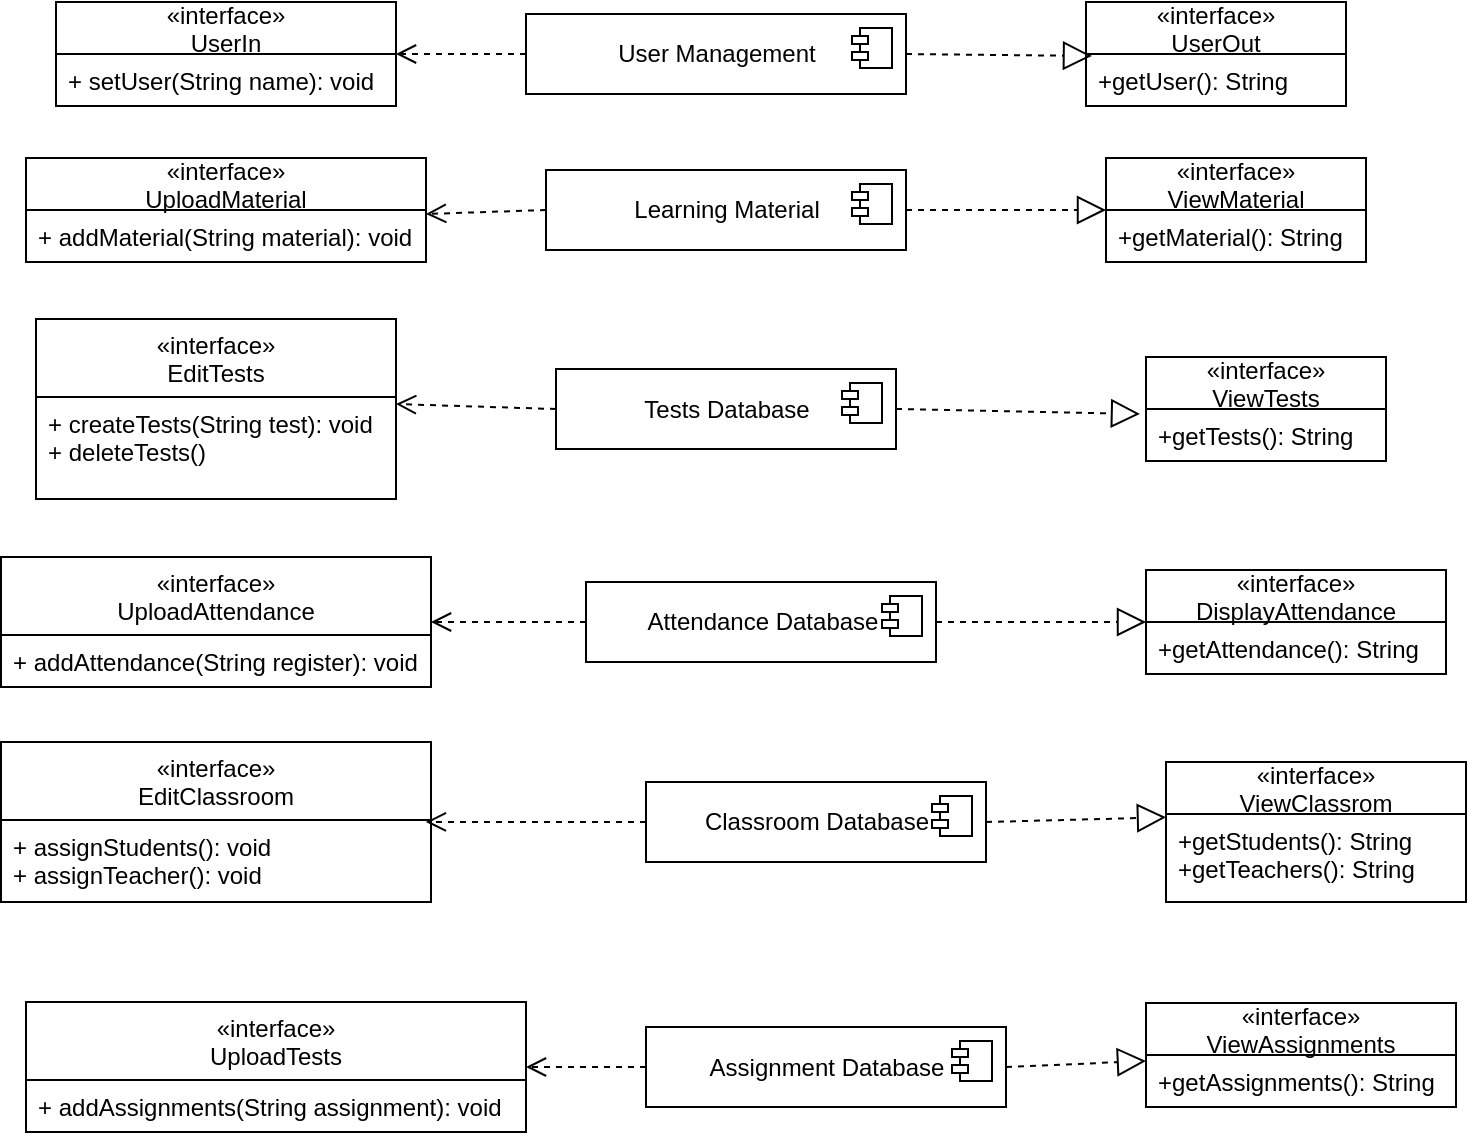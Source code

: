 <mxfile version="14.4.7" type="github">
  <diagram id="UK9iF4sD8z48QBu72Gd4" name="Page-1">
    <mxGraphModel dx="1026" dy="545" grid="1" gridSize="10" guides="1" tooltips="1" connect="1" arrows="1" fold="1" page="1" pageScale="1" pageWidth="827" pageHeight="1169" math="0" shadow="0">
      <root>
        <mxCell id="0" />
        <mxCell id="1" parent="0" />
        <mxCell id="WMpD7Hs91jF1MNV_pxhL-1" value="User Management" style="html=1;dropTarget=0;" vertex="1" parent="1">
          <mxGeometry x="290" y="46" width="190" height="40" as="geometry" />
        </mxCell>
        <mxCell id="WMpD7Hs91jF1MNV_pxhL-2" value="" style="shape=module;jettyWidth=8;jettyHeight=4;" vertex="1" parent="WMpD7Hs91jF1MNV_pxhL-1">
          <mxGeometry x="1" width="20" height="20" relative="1" as="geometry">
            <mxPoint x="-27" y="7" as="offset" />
          </mxGeometry>
        </mxCell>
        <mxCell id="WMpD7Hs91jF1MNV_pxhL-3" value="Learning Material" style="html=1;dropTarget=0;" vertex="1" parent="1">
          <mxGeometry x="300" y="124" width="180" height="40" as="geometry" />
        </mxCell>
        <mxCell id="WMpD7Hs91jF1MNV_pxhL-4" value="" style="shape=module;jettyWidth=8;jettyHeight=4;" vertex="1" parent="WMpD7Hs91jF1MNV_pxhL-3">
          <mxGeometry x="1" width="20" height="20" relative="1" as="geometry">
            <mxPoint x="-27" y="7" as="offset" />
          </mxGeometry>
        </mxCell>
        <mxCell id="WMpD7Hs91jF1MNV_pxhL-5" value="Tests Database" style="html=1;dropTarget=0;" vertex="1" parent="1">
          <mxGeometry x="305" y="223.5" width="170" height="40" as="geometry" />
        </mxCell>
        <mxCell id="WMpD7Hs91jF1MNV_pxhL-6" value="" style="shape=module;jettyWidth=8;jettyHeight=4;" vertex="1" parent="WMpD7Hs91jF1MNV_pxhL-5">
          <mxGeometry x="1" width="20" height="20" relative="1" as="geometry">
            <mxPoint x="-27" y="7" as="offset" />
          </mxGeometry>
        </mxCell>
        <mxCell id="WMpD7Hs91jF1MNV_pxhL-7" value="Classroom Database" style="html=1;dropTarget=0;" vertex="1" parent="1">
          <mxGeometry x="350" y="430" width="170" height="40" as="geometry" />
        </mxCell>
        <mxCell id="WMpD7Hs91jF1MNV_pxhL-8" value="" style="shape=module;jettyWidth=8;jettyHeight=4;" vertex="1" parent="WMpD7Hs91jF1MNV_pxhL-7">
          <mxGeometry x="1" width="20" height="20" relative="1" as="geometry">
            <mxPoint x="-27" y="7" as="offset" />
          </mxGeometry>
        </mxCell>
        <mxCell id="WMpD7Hs91jF1MNV_pxhL-9" value="Assignment Database" style="html=1;dropTarget=0;" vertex="1" parent="1">
          <mxGeometry x="350" y="552.5" width="180" height="40" as="geometry" />
        </mxCell>
        <mxCell id="WMpD7Hs91jF1MNV_pxhL-10" value="" style="shape=module;jettyWidth=8;jettyHeight=4;" vertex="1" parent="WMpD7Hs91jF1MNV_pxhL-9">
          <mxGeometry x="1" width="20" height="20" relative="1" as="geometry">
            <mxPoint x="-27" y="7" as="offset" />
          </mxGeometry>
        </mxCell>
        <mxCell id="WMpD7Hs91jF1MNV_pxhL-14" value="«interface»&#xa;UserIn" style="swimlane;fontStyle=0;childLayout=stackLayout;horizontal=1;startSize=26;fillColor=none;horizontalStack=0;resizeParent=1;resizeParentMax=0;resizeLast=0;collapsible=1;marginBottom=0;" vertex="1" parent="1">
          <mxGeometry x="55" y="40" width="170" height="52" as="geometry">
            <mxRectangle x="55" y="300" width="90" height="30" as="alternateBounds" />
          </mxGeometry>
        </mxCell>
        <mxCell id="WMpD7Hs91jF1MNV_pxhL-15" value="+ setUser(String name): void" style="text;strokeColor=none;fillColor=none;align=left;verticalAlign=top;spacingLeft=4;spacingRight=4;overflow=hidden;rotatable=0;points=[[0,0.5],[1,0.5]];portConstraint=eastwest;" vertex="1" parent="WMpD7Hs91jF1MNV_pxhL-14">
          <mxGeometry y="26" width="170" height="26" as="geometry" />
        </mxCell>
        <mxCell id="WMpD7Hs91jF1MNV_pxhL-18" value="«interface»&#xa;UserOut" style="swimlane;fontStyle=0;childLayout=stackLayout;horizontal=1;startSize=26;fillColor=none;horizontalStack=0;resizeParent=1;resizeParentMax=0;resizeLast=0;collapsible=1;marginBottom=0;" vertex="1" parent="1">
          <mxGeometry x="570" y="40" width="130" height="52" as="geometry">
            <mxRectangle x="55" y="300" width="90" height="30" as="alternateBounds" />
          </mxGeometry>
        </mxCell>
        <mxCell id="WMpD7Hs91jF1MNV_pxhL-19" value="+getUser(): String" style="text;strokeColor=none;fillColor=none;align=left;verticalAlign=top;spacingLeft=4;spacingRight=4;overflow=hidden;rotatable=0;points=[[0,0.5],[1,0.5]];portConstraint=eastwest;" vertex="1" parent="WMpD7Hs91jF1MNV_pxhL-18">
          <mxGeometry y="26" width="130" height="26" as="geometry" />
        </mxCell>
        <mxCell id="WMpD7Hs91jF1MNV_pxhL-22" value="" style="html=1;verticalAlign=bottom;endArrow=open;dashed=1;endSize=8;exitX=0;exitY=0.5;exitDx=0;exitDy=0;entryX=1;entryY=0.5;entryDx=0;entryDy=0;" edge="1" parent="1" source="WMpD7Hs91jF1MNV_pxhL-1" target="WMpD7Hs91jF1MNV_pxhL-14">
          <mxGeometry relative="1" as="geometry">
            <mxPoint x="350" y="280" as="sourcePoint" />
            <mxPoint x="227" y="71" as="targetPoint" />
          </mxGeometry>
        </mxCell>
        <mxCell id="WMpD7Hs91jF1MNV_pxhL-24" value="" style="endArrow=block;dashed=1;endFill=0;endSize=12;html=1;exitX=1;exitY=0.5;exitDx=0;exitDy=0;entryX=0.023;entryY=0.038;entryDx=0;entryDy=0;entryPerimeter=0;" edge="1" parent="1" source="WMpD7Hs91jF1MNV_pxhL-1" target="WMpD7Hs91jF1MNV_pxhL-19">
          <mxGeometry width="160" relative="1" as="geometry">
            <mxPoint x="300" y="270" as="sourcePoint" />
            <mxPoint x="430" y="290" as="targetPoint" />
          </mxGeometry>
        </mxCell>
        <mxCell id="WMpD7Hs91jF1MNV_pxhL-25" value="«interface»&#xa;UploadMaterial" style="swimlane;fontStyle=0;childLayout=stackLayout;horizontal=1;startSize=26;fillColor=none;horizontalStack=0;resizeParent=1;resizeParentMax=0;resizeLast=0;collapsible=1;marginBottom=0;" vertex="1" parent="1">
          <mxGeometry x="40" y="118" width="200" height="52" as="geometry">
            <mxRectangle x="55" y="300" width="90" height="30" as="alternateBounds" />
          </mxGeometry>
        </mxCell>
        <mxCell id="WMpD7Hs91jF1MNV_pxhL-26" value="+ addMaterial(String material): void" style="text;strokeColor=none;fillColor=none;align=left;verticalAlign=top;spacingLeft=4;spacingRight=4;overflow=hidden;rotatable=0;points=[[0,0.5],[1,0.5]];portConstraint=eastwest;" vertex="1" parent="WMpD7Hs91jF1MNV_pxhL-25">
          <mxGeometry y="26" width="200" height="26" as="geometry" />
        </mxCell>
        <mxCell id="WMpD7Hs91jF1MNV_pxhL-27" value="«interface»&#xa;ViewMaterial" style="swimlane;fontStyle=0;childLayout=stackLayout;horizontal=1;startSize=26;fillColor=none;horizontalStack=0;resizeParent=1;resizeParentMax=0;resizeLast=0;collapsible=1;marginBottom=0;" vertex="1" parent="1">
          <mxGeometry x="580" y="118" width="130" height="52" as="geometry">
            <mxRectangle x="55" y="300" width="90" height="30" as="alternateBounds" />
          </mxGeometry>
        </mxCell>
        <mxCell id="WMpD7Hs91jF1MNV_pxhL-28" value="+getMaterial(): String" style="text;strokeColor=none;fillColor=none;align=left;verticalAlign=top;spacingLeft=4;spacingRight=4;overflow=hidden;rotatable=0;points=[[0,0.5],[1,0.5]];portConstraint=eastwest;" vertex="1" parent="WMpD7Hs91jF1MNV_pxhL-27">
          <mxGeometry y="26" width="130" height="26" as="geometry" />
        </mxCell>
        <mxCell id="WMpD7Hs91jF1MNV_pxhL-29" value="Attendance Database" style="html=1;dropTarget=0;" vertex="1" parent="1">
          <mxGeometry x="320" y="330" width="175" height="40" as="geometry" />
        </mxCell>
        <mxCell id="WMpD7Hs91jF1MNV_pxhL-30" value="" style="shape=module;jettyWidth=8;jettyHeight=4;" vertex="1" parent="WMpD7Hs91jF1MNV_pxhL-29">
          <mxGeometry x="1" width="20" height="20" relative="1" as="geometry">
            <mxPoint x="-27" y="7" as="offset" />
          </mxGeometry>
        </mxCell>
        <mxCell id="WMpD7Hs91jF1MNV_pxhL-31" value="«interface»&#xa;EditTests" style="swimlane;fontStyle=0;childLayout=stackLayout;horizontal=1;startSize=39;fillColor=none;horizontalStack=0;resizeParent=1;resizeParentMax=0;resizeLast=0;collapsible=1;marginBottom=0;" vertex="1" parent="1">
          <mxGeometry x="45" y="198.5" width="180" height="90" as="geometry">
            <mxRectangle x="100" y="211" width="90" height="30" as="alternateBounds" />
          </mxGeometry>
        </mxCell>
        <mxCell id="WMpD7Hs91jF1MNV_pxhL-32" value="+ createTests(String test): void&#xa;+ deleteTests()&#xa;" style="text;strokeColor=none;fillColor=none;align=left;verticalAlign=top;spacingLeft=4;spacingRight=4;overflow=hidden;rotatable=0;points=[[0,0.5],[1,0.5]];portConstraint=eastwest;" vertex="1" parent="WMpD7Hs91jF1MNV_pxhL-31">
          <mxGeometry y="39" width="180" height="51" as="geometry" />
        </mxCell>
        <mxCell id="WMpD7Hs91jF1MNV_pxhL-33" value="«interface»&#xa;ViewTests" style="swimlane;fontStyle=0;childLayout=stackLayout;horizontal=1;startSize=26;fillColor=none;horizontalStack=0;resizeParent=1;resizeParentMax=0;resizeLast=0;collapsible=1;marginBottom=0;" vertex="1" parent="1">
          <mxGeometry x="600" y="217.5" width="120" height="52" as="geometry">
            <mxRectangle x="55" y="300" width="90" height="30" as="alternateBounds" />
          </mxGeometry>
        </mxCell>
        <mxCell id="WMpD7Hs91jF1MNV_pxhL-34" value="+getTests(): String" style="text;strokeColor=none;fillColor=none;align=left;verticalAlign=top;spacingLeft=4;spacingRight=4;overflow=hidden;rotatable=0;points=[[0,0.5],[1,0.5]];portConstraint=eastwest;" vertex="1" parent="WMpD7Hs91jF1MNV_pxhL-33">
          <mxGeometry y="26" width="120" height="26" as="geometry" />
        </mxCell>
        <mxCell id="WMpD7Hs91jF1MNV_pxhL-35" value="«interface»&#xa;UploadAttendance" style="swimlane;fontStyle=0;childLayout=stackLayout;horizontal=1;startSize=39;fillColor=none;horizontalStack=0;resizeParent=1;resizeParentMax=0;resizeLast=0;collapsible=1;marginBottom=0;" vertex="1" parent="1">
          <mxGeometry x="27.5" y="317.5" width="215" height="65" as="geometry">
            <mxRectangle x="55" y="300" width="90" height="30" as="alternateBounds" />
          </mxGeometry>
        </mxCell>
        <mxCell id="WMpD7Hs91jF1MNV_pxhL-36" value="+ addAttendance(String register): void" style="text;strokeColor=none;fillColor=none;align=left;verticalAlign=top;spacingLeft=4;spacingRight=4;overflow=hidden;rotatable=0;points=[[0,0.5],[1,0.5]];portConstraint=eastwest;" vertex="1" parent="WMpD7Hs91jF1MNV_pxhL-35">
          <mxGeometry y="39" width="215" height="26" as="geometry" />
        </mxCell>
        <mxCell id="WMpD7Hs91jF1MNV_pxhL-37" value="«interface»&#xa;DisplayAttendance" style="swimlane;fontStyle=0;childLayout=stackLayout;horizontal=1;startSize=26;fillColor=none;horizontalStack=0;resizeParent=1;resizeParentMax=0;resizeLast=0;collapsible=1;marginBottom=0;" vertex="1" parent="1">
          <mxGeometry x="600" y="324" width="150" height="52" as="geometry">
            <mxRectangle x="55" y="300" width="90" height="30" as="alternateBounds" />
          </mxGeometry>
        </mxCell>
        <mxCell id="WMpD7Hs91jF1MNV_pxhL-38" value="+getAttendance(): String" style="text;strokeColor=none;fillColor=none;align=left;verticalAlign=top;spacingLeft=4;spacingRight=4;overflow=hidden;rotatable=0;points=[[0,0.5],[1,0.5]];portConstraint=eastwest;" vertex="1" parent="WMpD7Hs91jF1MNV_pxhL-37">
          <mxGeometry y="26" width="150" height="26" as="geometry" />
        </mxCell>
        <mxCell id="WMpD7Hs91jF1MNV_pxhL-39" value="«interface»&#xa;EditClassroom" style="swimlane;fontStyle=0;childLayout=stackLayout;horizontal=1;startSize=39;fillColor=none;horizontalStack=0;resizeParent=1;resizeParentMax=0;resizeLast=0;collapsible=1;marginBottom=0;" vertex="1" parent="1">
          <mxGeometry x="27.5" y="410" width="215" height="80" as="geometry">
            <mxRectangle x="55" y="300" width="90" height="30" as="alternateBounds" />
          </mxGeometry>
        </mxCell>
        <mxCell id="WMpD7Hs91jF1MNV_pxhL-40" value="+ assignStudents(): void&#xa;+ assignTeacher(): void" style="text;strokeColor=none;fillColor=none;align=left;verticalAlign=top;spacingLeft=4;spacingRight=4;overflow=hidden;rotatable=0;points=[[0,0.5],[1,0.5]];portConstraint=eastwest;" vertex="1" parent="WMpD7Hs91jF1MNV_pxhL-39">
          <mxGeometry y="39" width="215" height="41" as="geometry" />
        </mxCell>
        <mxCell id="WMpD7Hs91jF1MNV_pxhL-43" value="«interface»&#xa;ViewClassrom" style="swimlane;fontStyle=0;childLayout=stackLayout;horizontal=1;startSize=26;fillColor=none;horizontalStack=0;resizeParent=1;resizeParentMax=0;resizeLast=0;collapsible=1;marginBottom=0;" vertex="1" parent="1">
          <mxGeometry x="610" y="420" width="150" height="70" as="geometry">
            <mxRectangle x="55" y="300" width="90" height="30" as="alternateBounds" />
          </mxGeometry>
        </mxCell>
        <mxCell id="WMpD7Hs91jF1MNV_pxhL-44" value="+getStudents(): String&#xa;+getTeachers(): String" style="text;strokeColor=none;fillColor=none;align=left;verticalAlign=top;spacingLeft=4;spacingRight=4;overflow=hidden;rotatable=0;points=[[0,0.5],[1,0.5]];portConstraint=eastwest;" vertex="1" parent="WMpD7Hs91jF1MNV_pxhL-43">
          <mxGeometry y="26" width="150" height="44" as="geometry" />
        </mxCell>
        <mxCell id="WMpD7Hs91jF1MNV_pxhL-45" value="«interface»&#xa;UploadTests" style="swimlane;fontStyle=0;childLayout=stackLayout;horizontal=1;startSize=39;fillColor=none;horizontalStack=0;resizeParent=1;resizeParentMax=0;resizeLast=0;collapsible=1;marginBottom=0;" vertex="1" parent="1">
          <mxGeometry x="40" y="540" width="250" height="65" as="geometry">
            <mxRectangle x="55" y="300" width="90" height="30" as="alternateBounds" />
          </mxGeometry>
        </mxCell>
        <mxCell id="WMpD7Hs91jF1MNV_pxhL-46" value="+ addAssignments(String assignment): void" style="text;strokeColor=none;fillColor=none;align=left;verticalAlign=top;spacingLeft=4;spacingRight=4;overflow=hidden;rotatable=0;points=[[0,0.5],[1,0.5]];portConstraint=eastwest;" vertex="1" parent="WMpD7Hs91jF1MNV_pxhL-45">
          <mxGeometry y="39" width="250" height="26" as="geometry" />
        </mxCell>
        <mxCell id="WMpD7Hs91jF1MNV_pxhL-47" value="«interface»&#xa;ViewAssignments" style="swimlane;fontStyle=0;childLayout=stackLayout;horizontal=1;startSize=26;fillColor=none;horizontalStack=0;resizeParent=1;resizeParentMax=0;resizeLast=0;collapsible=1;marginBottom=0;" vertex="1" parent="1">
          <mxGeometry x="600" y="540.5" width="155" height="52" as="geometry">
            <mxRectangle x="55" y="300" width="90" height="30" as="alternateBounds" />
          </mxGeometry>
        </mxCell>
        <mxCell id="WMpD7Hs91jF1MNV_pxhL-48" value="+getAssignments(): String" style="text;strokeColor=none;fillColor=none;align=left;verticalAlign=top;spacingLeft=4;spacingRight=4;overflow=hidden;rotatable=0;points=[[0,0.5],[1,0.5]];portConstraint=eastwest;" vertex="1" parent="WMpD7Hs91jF1MNV_pxhL-47">
          <mxGeometry y="26" width="155" height="26" as="geometry" />
        </mxCell>
        <mxCell id="WMpD7Hs91jF1MNV_pxhL-49" value="" style="html=1;verticalAlign=bottom;endArrow=open;dashed=1;endSize=8;entryX=1;entryY=0.077;entryDx=0;entryDy=0;exitX=0;exitY=0.5;exitDx=0;exitDy=0;entryPerimeter=0;" edge="1" parent="1" source="WMpD7Hs91jF1MNV_pxhL-3" target="WMpD7Hs91jF1MNV_pxhL-26">
          <mxGeometry relative="1" as="geometry">
            <mxPoint x="300" y="76" as="sourcePoint" />
            <mxPoint x="237.04" y="80.992" as="targetPoint" />
          </mxGeometry>
        </mxCell>
        <mxCell id="WMpD7Hs91jF1MNV_pxhL-50" value="" style="html=1;verticalAlign=bottom;endArrow=open;dashed=1;endSize=8;exitX=0;exitY=0.5;exitDx=0;exitDy=0;entryX=1;entryY=0.069;entryDx=0;entryDy=0;entryPerimeter=0;" edge="1" parent="1" source="WMpD7Hs91jF1MNV_pxhL-5" target="WMpD7Hs91jF1MNV_pxhL-32">
          <mxGeometry relative="1" as="geometry">
            <mxPoint x="310" y="86" as="sourcePoint" />
            <mxPoint x="247.04" y="90.992" as="targetPoint" />
          </mxGeometry>
        </mxCell>
        <mxCell id="WMpD7Hs91jF1MNV_pxhL-51" value="" style="html=1;verticalAlign=bottom;endArrow=open;dashed=1;endSize=8;entryX=1;entryY=0.5;entryDx=0;entryDy=0;exitX=0;exitY=0.5;exitDx=0;exitDy=0;" edge="1" parent="1" source="WMpD7Hs91jF1MNV_pxhL-9" target="WMpD7Hs91jF1MNV_pxhL-45">
          <mxGeometry relative="1" as="geometry">
            <mxPoint x="320" y="96" as="sourcePoint" />
            <mxPoint x="257.04" y="100.992" as="targetPoint" />
          </mxGeometry>
        </mxCell>
        <mxCell id="WMpD7Hs91jF1MNV_pxhL-52" value="" style="html=1;verticalAlign=bottom;endArrow=open;dashed=1;endSize=8;exitX=0;exitY=0.5;exitDx=0;exitDy=0;entryX=0.988;entryY=0.024;entryDx=0;entryDy=0;entryPerimeter=0;" edge="1" parent="1" source="WMpD7Hs91jF1MNV_pxhL-7" target="WMpD7Hs91jF1MNV_pxhL-40">
          <mxGeometry relative="1" as="geometry">
            <mxPoint x="330" y="106" as="sourcePoint" />
            <mxPoint x="267.04" y="110.992" as="targetPoint" />
          </mxGeometry>
        </mxCell>
        <mxCell id="WMpD7Hs91jF1MNV_pxhL-53" value="" style="html=1;verticalAlign=bottom;endArrow=open;dashed=1;endSize=8;entryX=1;entryY=0.5;entryDx=0;entryDy=0;exitX=0;exitY=0.5;exitDx=0;exitDy=0;" edge="1" parent="1" source="WMpD7Hs91jF1MNV_pxhL-29" target="WMpD7Hs91jF1MNV_pxhL-35">
          <mxGeometry relative="1" as="geometry">
            <mxPoint x="340" y="116" as="sourcePoint" />
            <mxPoint x="277.04" y="120.992" as="targetPoint" />
          </mxGeometry>
        </mxCell>
        <mxCell id="WMpD7Hs91jF1MNV_pxhL-55" value="" style="endArrow=block;dashed=1;endFill=0;endSize=12;html=1;exitX=1;exitY=0.5;exitDx=0;exitDy=0;entryX=0;entryY=0.5;entryDx=0;entryDy=0;" edge="1" parent="1" source="WMpD7Hs91jF1MNV_pxhL-3" target="WMpD7Hs91jF1MNV_pxhL-27">
          <mxGeometry width="160" relative="1" as="geometry">
            <mxPoint x="490" y="76" as="sourcePoint" />
            <mxPoint x="579.09" y="78.002" as="targetPoint" />
          </mxGeometry>
        </mxCell>
        <mxCell id="WMpD7Hs91jF1MNV_pxhL-56" value="" style="endArrow=block;dashed=1;endFill=0;endSize=12;html=1;exitX=1;exitY=0.5;exitDx=0;exitDy=0;entryX=-0.025;entryY=0.096;entryDx=0;entryDy=0;entryPerimeter=0;" edge="1" parent="1" source="WMpD7Hs91jF1MNV_pxhL-5" target="WMpD7Hs91jF1MNV_pxhL-34">
          <mxGeometry width="160" relative="1" as="geometry">
            <mxPoint x="500" y="86" as="sourcePoint" />
            <mxPoint x="589.09" y="88.002" as="targetPoint" />
          </mxGeometry>
        </mxCell>
        <mxCell id="WMpD7Hs91jF1MNV_pxhL-57" value="" style="endArrow=block;dashed=1;endFill=0;endSize=12;html=1;exitX=1;exitY=0.5;exitDx=0;exitDy=0;entryX=0;entryY=0.5;entryDx=0;entryDy=0;" edge="1" parent="1" source="WMpD7Hs91jF1MNV_pxhL-29" target="WMpD7Hs91jF1MNV_pxhL-37">
          <mxGeometry width="160" relative="1" as="geometry">
            <mxPoint x="510" y="96" as="sourcePoint" />
            <mxPoint x="599.09" y="98.002" as="targetPoint" />
          </mxGeometry>
        </mxCell>
        <mxCell id="WMpD7Hs91jF1MNV_pxhL-58" value="" style="endArrow=block;dashed=1;endFill=0;endSize=12;html=1;exitX=1;exitY=0.5;exitDx=0;exitDy=0;entryX=0;entryY=0.038;entryDx=0;entryDy=0;entryPerimeter=0;" edge="1" parent="1" source="WMpD7Hs91jF1MNV_pxhL-7" target="WMpD7Hs91jF1MNV_pxhL-44">
          <mxGeometry width="160" relative="1" as="geometry">
            <mxPoint x="520" y="106" as="sourcePoint" />
            <mxPoint x="609.09" y="108.002" as="targetPoint" />
          </mxGeometry>
        </mxCell>
        <mxCell id="WMpD7Hs91jF1MNV_pxhL-59" value="" style="endArrow=block;dashed=1;endFill=0;endSize=12;html=1;exitX=1;exitY=0.5;exitDx=0;exitDy=0;entryX=0;entryY=0.115;entryDx=0;entryDy=0;entryPerimeter=0;" edge="1" parent="1" source="WMpD7Hs91jF1MNV_pxhL-9" target="WMpD7Hs91jF1MNV_pxhL-48">
          <mxGeometry width="160" relative="1" as="geometry">
            <mxPoint x="530" y="116" as="sourcePoint" />
            <mxPoint x="619.09" y="118.002" as="targetPoint" />
          </mxGeometry>
        </mxCell>
      </root>
    </mxGraphModel>
  </diagram>
</mxfile>
